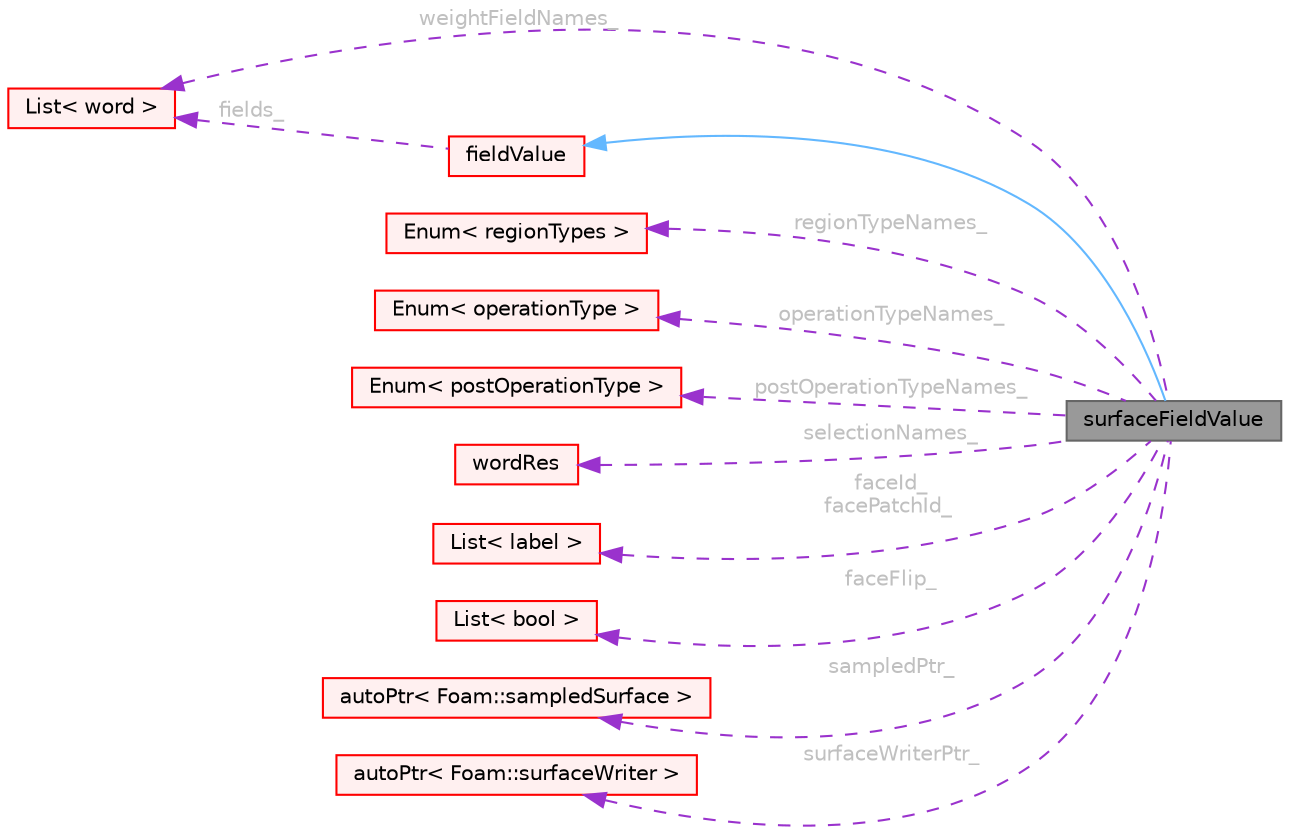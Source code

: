 digraph "surfaceFieldValue"
{
 // LATEX_PDF_SIZE
  bgcolor="transparent";
  edge [fontname=Helvetica,fontsize=10,labelfontname=Helvetica,labelfontsize=10];
  node [fontname=Helvetica,fontsize=10,shape=box,height=0.2,width=0.4];
  rankdir="LR";
  Node1 [id="Node000001",label="surfaceFieldValue",height=0.2,width=0.4,color="gray40", fillcolor="grey60", style="filled", fontcolor="black",tooltip="A face regionType variant of the fieldValues function object."];
  Node2 -> Node1 [id="edge1_Node000001_Node000002",dir="back",color="steelblue1",style="solid",tooltip=" "];
  Node2 [id="Node000002",label="fieldValue",height=0.2,width=0.4,color="red", fillcolor="#FFF0F0", style="filled",URL="$classFoam_1_1functionObjects_1_1fieldValue.html",tooltip="Intermediate class for handling field value-based function objects."];
  Node80 -> Node2 [id="edge2_Node000002_Node000080",dir="back",color="darkorchid3",style="dashed",tooltip=" ",label=" fields_",fontcolor="grey" ];
  Node80 [id="Node000080",label="List\< word \>",height=0.2,width=0.4,color="red", fillcolor="#FFF0F0", style="filled",URL="$classFoam_1_1List.html",tooltip=" "];
  Node82 -> Node1 [id="edge3_Node000001_Node000082",dir="back",color="darkorchid3",style="dashed",tooltip=" ",label=" regionTypeNames_",fontcolor="grey" ];
  Node82 [id="Node000082",label="Enum\< regionTypes \>",height=0.2,width=0.4,color="red", fillcolor="#FFF0F0", style="filled",URL="$classFoam_1_1Enum.html",tooltip=" "];
  Node83 -> Node1 [id="edge4_Node000001_Node000083",dir="back",color="darkorchid3",style="dashed",tooltip=" ",label=" operationTypeNames_",fontcolor="grey" ];
  Node83 [id="Node000083",label="Enum\< operationType \>",height=0.2,width=0.4,color="red", fillcolor="#FFF0F0", style="filled",URL="$classFoam_1_1Enum.html",tooltip=" "];
  Node84 -> Node1 [id="edge5_Node000001_Node000084",dir="back",color="darkorchid3",style="dashed",tooltip=" ",label=" postOperationTypeNames_",fontcolor="grey" ];
  Node84 [id="Node000084",label="Enum\< postOperationType \>",height=0.2,width=0.4,color="red", fillcolor="#FFF0F0", style="filled",URL="$classFoam_1_1Enum.html",tooltip=" "];
  Node85 -> Node1 [id="edge6_Node000001_Node000085",dir="back",color="darkorchid3",style="dashed",tooltip=" ",label=" selectionNames_",fontcolor="grey" ];
  Node85 [id="Node000085",label="wordRes",height=0.2,width=0.4,color="red", fillcolor="#FFF0F0", style="filled",URL="$classFoam_1_1wordRes.html",tooltip="A List of wordRe with additional matching capabilities."];
  Node80 -> Node1 [id="edge7_Node000001_Node000080",dir="back",color="darkorchid3",style="dashed",tooltip=" ",label=" weightFieldNames_",fontcolor="grey" ];
  Node88 -> Node1 [id="edge8_Node000001_Node000088",dir="back",color="darkorchid3",style="dashed",tooltip=" ",label=" faceId_\nfacePatchId_",fontcolor="grey" ];
  Node88 [id="Node000088",label="List\< label \>",height=0.2,width=0.4,color="red", fillcolor="#FFF0F0", style="filled",URL="$classFoam_1_1List.html",tooltip=" "];
  Node90 -> Node1 [id="edge9_Node000001_Node000090",dir="back",color="darkorchid3",style="dashed",tooltip=" ",label=" faceFlip_",fontcolor="grey" ];
  Node90 [id="Node000090",label="List\< bool \>",height=0.2,width=0.4,color="red", fillcolor="#FFF0F0", style="filled",URL="$classFoam_1_1List.html",tooltip=" "];
  Node92 -> Node1 [id="edge10_Node000001_Node000092",dir="back",color="darkorchid3",style="dashed",tooltip=" ",label=" sampledPtr_",fontcolor="grey" ];
  Node92 [id="Node000092",label="autoPtr\< Foam::sampledSurface \>",height=0.2,width=0.4,color="red", fillcolor="#FFF0F0", style="filled",URL="$classFoam_1_1autoPtr.html",tooltip=" "];
  Node93 -> Node1 [id="edge11_Node000001_Node000093",dir="back",color="darkorchid3",style="dashed",tooltip=" ",label=" surfaceWriterPtr_",fontcolor="grey" ];
  Node93 [id="Node000093",label="autoPtr\< Foam::surfaceWriter \>",height=0.2,width=0.4,color="red", fillcolor="#FFF0F0", style="filled",URL="$classFoam_1_1autoPtr.html",tooltip=" "];
}
